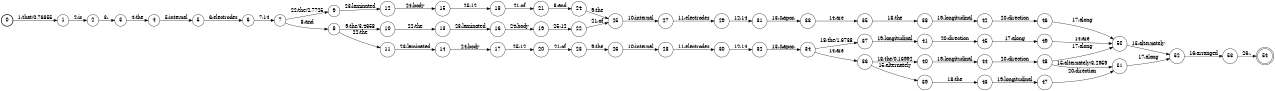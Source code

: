 digraph FST {
rankdir = LR;
size = "8.5,11";
label = "";
center = 1;
orientation = Portrait;
ranksep = "0.4";
nodesep = "0.25";
0 [label = "0", shape = circle, style = bold, fontsize = 14]
	0 -> 1 [label = "1:that/0.76855", fontsize = 14];
1 [label = "1", shape = circle, style = solid, fontsize = 14]
	1 -> 2 [label = "2:is", fontsize = 14];
2 [label = "2", shape = circle, style = solid, fontsize = 14]
	2 -> 3 [label = "3:,", fontsize = 14];
3 [label = "3", shape = circle, style = solid, fontsize = 14]
	3 -> 4 [label = "4:the", fontsize = 14];
4 [label = "4", shape = circle, style = solid, fontsize = 14]
	4 -> 5 [label = "5:internal", fontsize = 14];
5 [label = "5", shape = circle, style = solid, fontsize = 14]
	5 -> 6 [label = "6:electrodes", fontsize = 14];
6 [label = "6", shape = circle, style = solid, fontsize = 14]
	6 -> 7 [label = "7:14", fontsize = 14];
7 [label = "7", shape = circle, style = solid, fontsize = 14]
	7 -> 9 [label = "22:the/2.7725", fontsize = 14];
	7 -> 8 [label = "8:and", fontsize = 14];
8 [label = "8", shape = circle, style = solid, fontsize = 14]
	8 -> 10 [label = "9:the/3.4658", fontsize = 14];
	8 -> 11 [label = "22:the", fontsize = 14];
9 [label = "9", shape = circle, style = solid, fontsize = 14]
	9 -> 12 [label = "23:laminated", fontsize = 14];
10 [label = "10", shape = circle, style = solid, fontsize = 14]
	10 -> 13 [label = "22:the", fontsize = 14];
11 [label = "11", shape = circle, style = solid, fontsize = 14]
	11 -> 14 [label = "23:laminated", fontsize = 14];
12 [label = "12", shape = circle, style = solid, fontsize = 14]
	12 -> 15 [label = "24:body", fontsize = 14];
13 [label = "13", shape = circle, style = solid, fontsize = 14]
	13 -> 16 [label = "23:laminated", fontsize = 14];
14 [label = "14", shape = circle, style = solid, fontsize = 14]
	14 -> 17 [label = "24:body", fontsize = 14];
15 [label = "15", shape = circle, style = solid, fontsize = 14]
	15 -> 18 [label = "25:12", fontsize = 14];
16 [label = "16", shape = circle, style = solid, fontsize = 14]
	16 -> 19 [label = "24:body", fontsize = 14];
17 [label = "17", shape = circle, style = solid, fontsize = 14]
	17 -> 20 [label = "25:12", fontsize = 14];
18 [label = "18", shape = circle, style = solid, fontsize = 14]
	18 -> 21 [label = "21:of", fontsize = 14];
19 [label = "19", shape = circle, style = solid, fontsize = 14]
	19 -> 22 [label = "25:12", fontsize = 14];
20 [label = "20", shape = circle, style = solid, fontsize = 14]
	20 -> 23 [label = "21:of", fontsize = 14];
21 [label = "21", shape = circle, style = solid, fontsize = 14]
	21 -> 24 [label = "8:and", fontsize = 14];
22 [label = "22", shape = circle, style = solid, fontsize = 14]
	22 -> 25 [label = "21:of", fontsize = 14];
23 [label = "23", shape = circle, style = solid, fontsize = 14]
	23 -> 26 [label = "9:the", fontsize = 14];
24 [label = "24", shape = circle, style = solid, fontsize = 14]
	24 -> 25 [label = "9:the", fontsize = 14];
25 [label = "25", shape = circle, style = solid, fontsize = 14]
	25 -> 27 [label = "10:internal", fontsize = 14];
26 [label = "26", shape = circle, style = solid, fontsize = 14]
	26 -> 28 [label = "10:internal", fontsize = 14];
27 [label = "27", shape = circle, style = solid, fontsize = 14]
	27 -> 29 [label = "11:electrodes", fontsize = 14];
28 [label = "28", shape = circle, style = solid, fontsize = 14]
	28 -> 30 [label = "11:electrodes", fontsize = 14];
29 [label = "29", shape = circle, style = solid, fontsize = 14]
	29 -> 31 [label = "12:14", fontsize = 14];
30 [label = "30", shape = circle, style = solid, fontsize = 14]
	30 -> 32 [label = "12:14", fontsize = 14];
31 [label = "31", shape = circle, style = solid, fontsize = 14]
	31 -> 33 [label = "13:&apos;", fontsize = 14];
32 [label = "32", shape = circle, style = solid, fontsize = 14]
	32 -> 34 [label = "13:&apos;", fontsize = 14];
33 [label = "33", shape = circle, style = solid, fontsize = 14]
	33 -> 35 [label = "14:are", fontsize = 14];
34 [label = "34", shape = circle, style = solid, fontsize = 14]
	34 -> 37 [label = "18:the/1.6738", fontsize = 14];
	34 -> 36 [label = "14:are", fontsize = 14];
35 [label = "35", shape = circle, style = solid, fontsize = 14]
	35 -> 38 [label = "18:the", fontsize = 14];
36 [label = "36", shape = circle, style = solid, fontsize = 14]
	36 -> 40 [label = "18:the/0.16992", fontsize = 14];
	36 -> 39 [label = "15:alternately", fontsize = 14];
37 [label = "37", shape = circle, style = solid, fontsize = 14]
	37 -> 41 [label = "19:longitudinal", fontsize = 14];
38 [label = "38", shape = circle, style = solid, fontsize = 14]
	38 -> 42 [label = "19:longitudinal", fontsize = 14];
39 [label = "39", shape = circle, style = solid, fontsize = 14]
	39 -> 43 [label = "18:the", fontsize = 14];
40 [label = "40", shape = circle, style = solid, fontsize = 14]
	40 -> 44 [label = "19:longitudinal", fontsize = 14];
41 [label = "41", shape = circle, style = solid, fontsize = 14]
	41 -> 45 [label = "20:direction", fontsize = 14];
42 [label = "42", shape = circle, style = solid, fontsize = 14]
	42 -> 46 [label = "20:direction", fontsize = 14];
43 [label = "43", shape = circle, style = solid, fontsize = 14]
	43 -> 47 [label = "19:longitudinal", fontsize = 14];
44 [label = "44", shape = circle, style = solid, fontsize = 14]
	44 -> 48 [label = "20:direction", fontsize = 14];
45 [label = "45", shape = circle, style = solid, fontsize = 14]
	45 -> 49 [label = "17:along", fontsize = 14];
46 [label = "46", shape = circle, style = solid, fontsize = 14]
	46 -> 50 [label = "17:along", fontsize = 14];
47 [label = "47", shape = circle, style = solid, fontsize = 14]
	47 -> 51 [label = "20:direction", fontsize = 14];
48 [label = "48", shape = circle, style = solid, fontsize = 14]
	48 -> 51 [label = "15:alternately/3.2959", fontsize = 14];
	48 -> 50 [label = "17:along", fontsize = 14];
49 [label = "49", shape = circle, style = solid, fontsize = 14]
	49 -> 50 [label = "14:are", fontsize = 14];
50 [label = "50", shape = circle, style = solid, fontsize = 14]
	50 -> 52 [label = "15:alternately", fontsize = 14];
51 [label = "51", shape = circle, style = solid, fontsize = 14]
	51 -> 52 [label = "17:along", fontsize = 14];
52 [label = "52", shape = circle, style = solid, fontsize = 14]
	52 -> 53 [label = "16:arranged", fontsize = 14];
53 [label = "53", shape = circle, style = solid, fontsize = 14]
	53 -> 54 [label = "26:.", fontsize = 14];
54 [label = "54", shape = doublecircle, style = solid, fontsize = 14]
}
